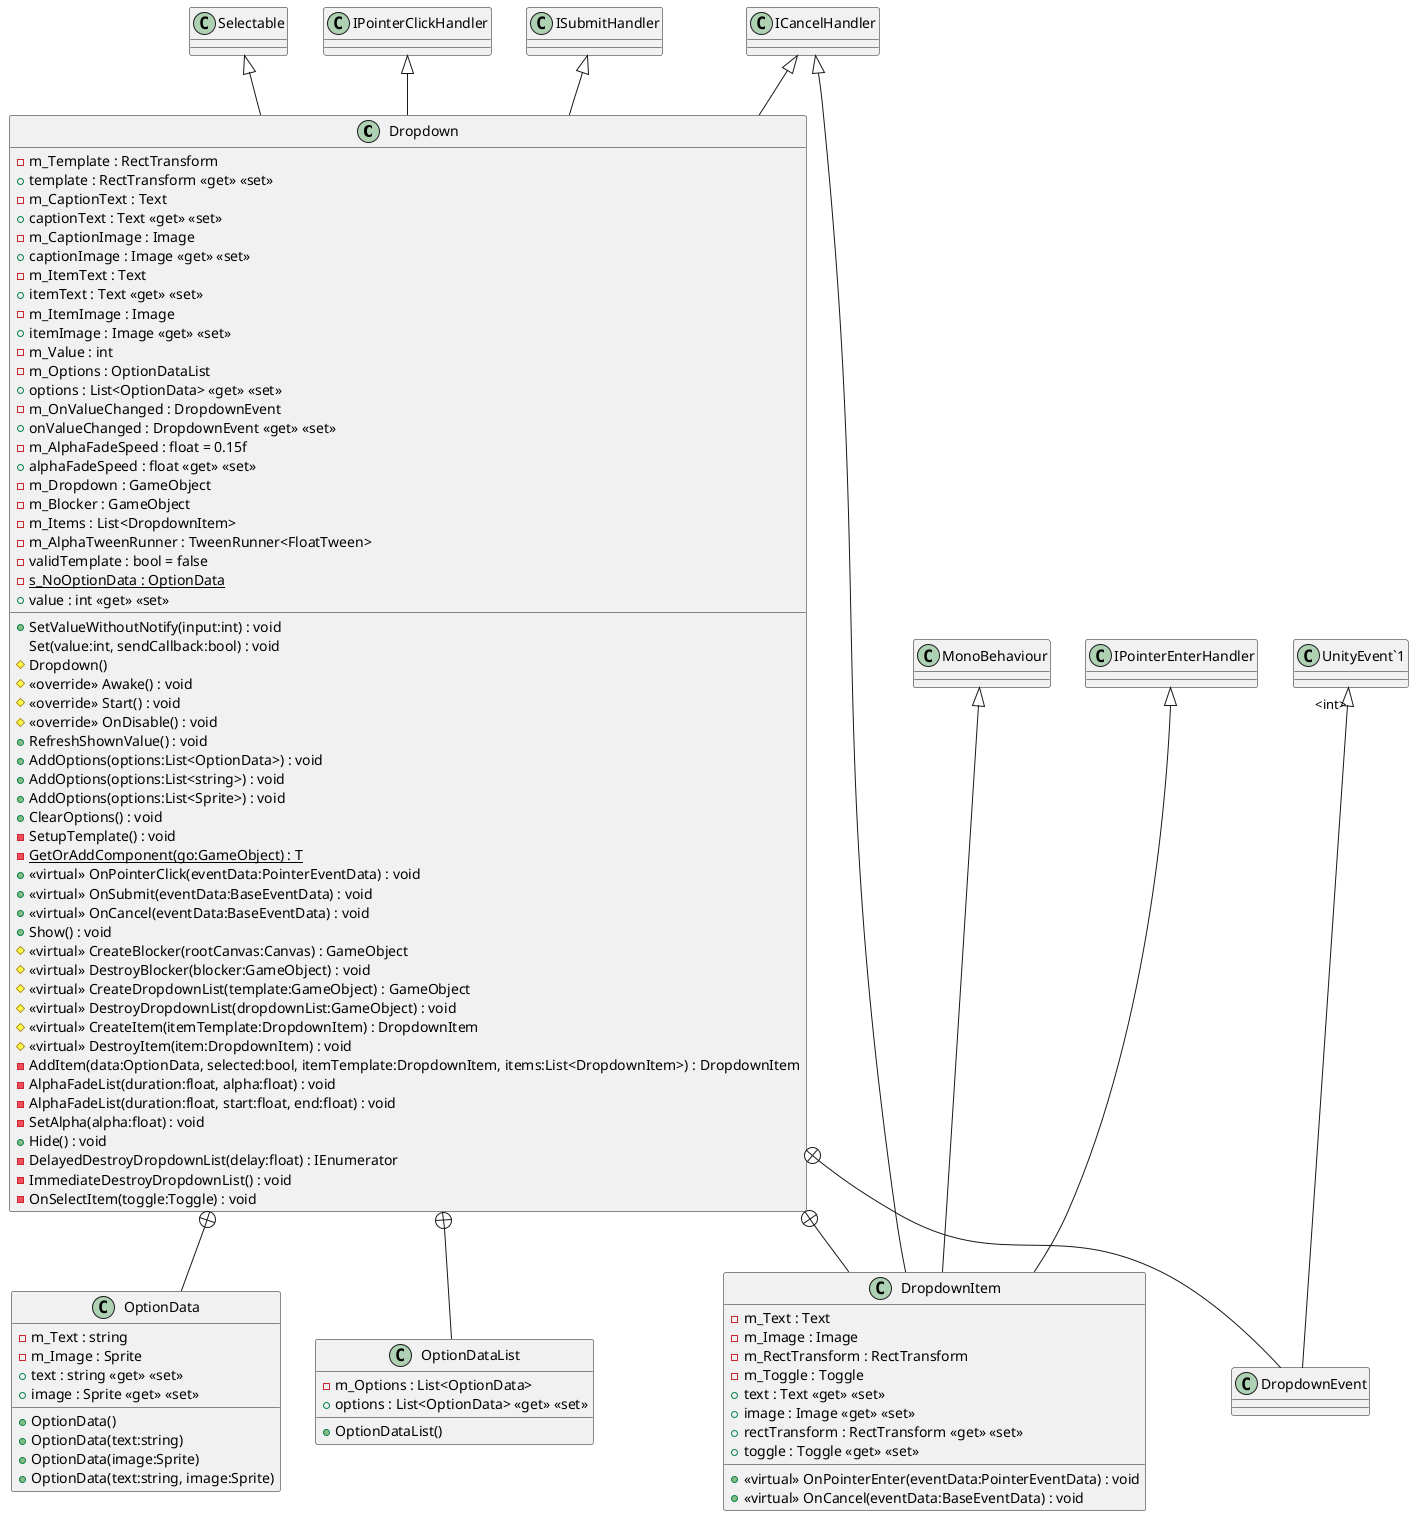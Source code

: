 @startuml
class Dropdown {
    - m_Template : RectTransform
    + template : RectTransform <<get>> <<set>>
    - m_CaptionText : Text
    + captionText : Text <<get>> <<set>>
    - m_CaptionImage : Image
    + captionImage : Image <<get>> <<set>>
    - m_ItemText : Text
    + itemText : Text <<get>> <<set>>
    - m_ItemImage : Image
    + itemImage : Image <<get>> <<set>>
    - m_Value : int
    - m_Options : OptionDataList
    + options : List<OptionData> <<get>> <<set>>
    - m_OnValueChanged : DropdownEvent
    + onValueChanged : DropdownEvent <<get>> <<set>>
    - m_AlphaFadeSpeed : float = 0.15f
    + alphaFadeSpeed : float <<get>> <<set>>
    - m_Dropdown : GameObject
    - m_Blocker : GameObject
    - m_Items : List<DropdownItem>
    - m_AlphaTweenRunner : TweenRunner<FloatTween>
    - validTemplate : bool = false
    - {static} s_NoOptionData : OptionData
    + value : int <<get>> <<set>>
    + SetValueWithoutNotify(input:int) : void
    Set(value:int, sendCallback:bool) : void
    # Dropdown()
    # <<override>> Awake() : void
    # <<override>> Start() : void
    # <<override>> OnDisable() : void
    + RefreshShownValue() : void
    + AddOptions(options:List<OptionData>) : void
    + AddOptions(options:List<string>) : void
    + AddOptions(options:List<Sprite>) : void
    + ClearOptions() : void
    - SetupTemplate() : void
    - {static} GetOrAddComponent(go:GameObject) : T
    + <<virtual>> OnPointerClick(eventData:PointerEventData) : void
    + <<virtual>> OnSubmit(eventData:BaseEventData) : void
    + <<virtual>> OnCancel(eventData:BaseEventData) : void
    + Show() : void
    # <<virtual>> CreateBlocker(rootCanvas:Canvas) : GameObject
    # <<virtual>> DestroyBlocker(blocker:GameObject) : void
    # <<virtual>> CreateDropdownList(template:GameObject) : GameObject
    # <<virtual>> DestroyDropdownList(dropdownList:GameObject) : void
    # <<virtual>> CreateItem(itemTemplate:DropdownItem) : DropdownItem
    # <<virtual>> DestroyItem(item:DropdownItem) : void
    - AddItem(data:OptionData, selected:bool, itemTemplate:DropdownItem, items:List<DropdownItem>) : DropdownItem
    - AlphaFadeList(duration:float, alpha:float) : void
    - AlphaFadeList(duration:float, start:float, end:float) : void
    - SetAlpha(alpha:float) : void
    + Hide() : void
    - DelayedDestroyDropdownList(delay:float) : IEnumerator
    - ImmediateDestroyDropdownList() : void
    - OnSelectItem(toggle:Toggle) : void
}
class DropdownItem {
    - m_Text : Text
    - m_Image : Image
    - m_RectTransform : RectTransform
    - m_Toggle : Toggle
    + text : Text <<get>> <<set>>
    + image : Image <<get>> <<set>>
    + rectTransform : RectTransform <<get>> <<set>>
    + toggle : Toggle <<get>> <<set>>
    + <<virtual>> OnPointerEnter(eventData:PointerEventData) : void
    + <<virtual>> OnCancel(eventData:BaseEventData) : void
}
class OptionData {
    - m_Text : string
    - m_Image : Sprite
    + text : string <<get>> <<set>>
    + image : Sprite <<get>> <<set>>
    + OptionData()
    + OptionData(text:string)
    + OptionData(image:Sprite)
    + OptionData(text:string, image:Sprite)
}
class OptionDataList {
    - m_Options : List<OptionData>
    + options : List<OptionData> <<get>> <<set>>
    + OptionDataList()
}
class DropdownEvent {
}
Selectable <|-- Dropdown
IPointerClickHandler <|-- Dropdown
ISubmitHandler <|-- Dropdown
ICancelHandler <|-- Dropdown
Dropdown +-- DropdownItem
MonoBehaviour <|-- DropdownItem
IPointerEnterHandler <|-- DropdownItem
ICancelHandler <|-- DropdownItem
Dropdown +-- OptionData
Dropdown +-- OptionDataList
Dropdown +-- DropdownEvent
"UnityEvent`1" "<int>" <|-- DropdownEvent
@enduml
